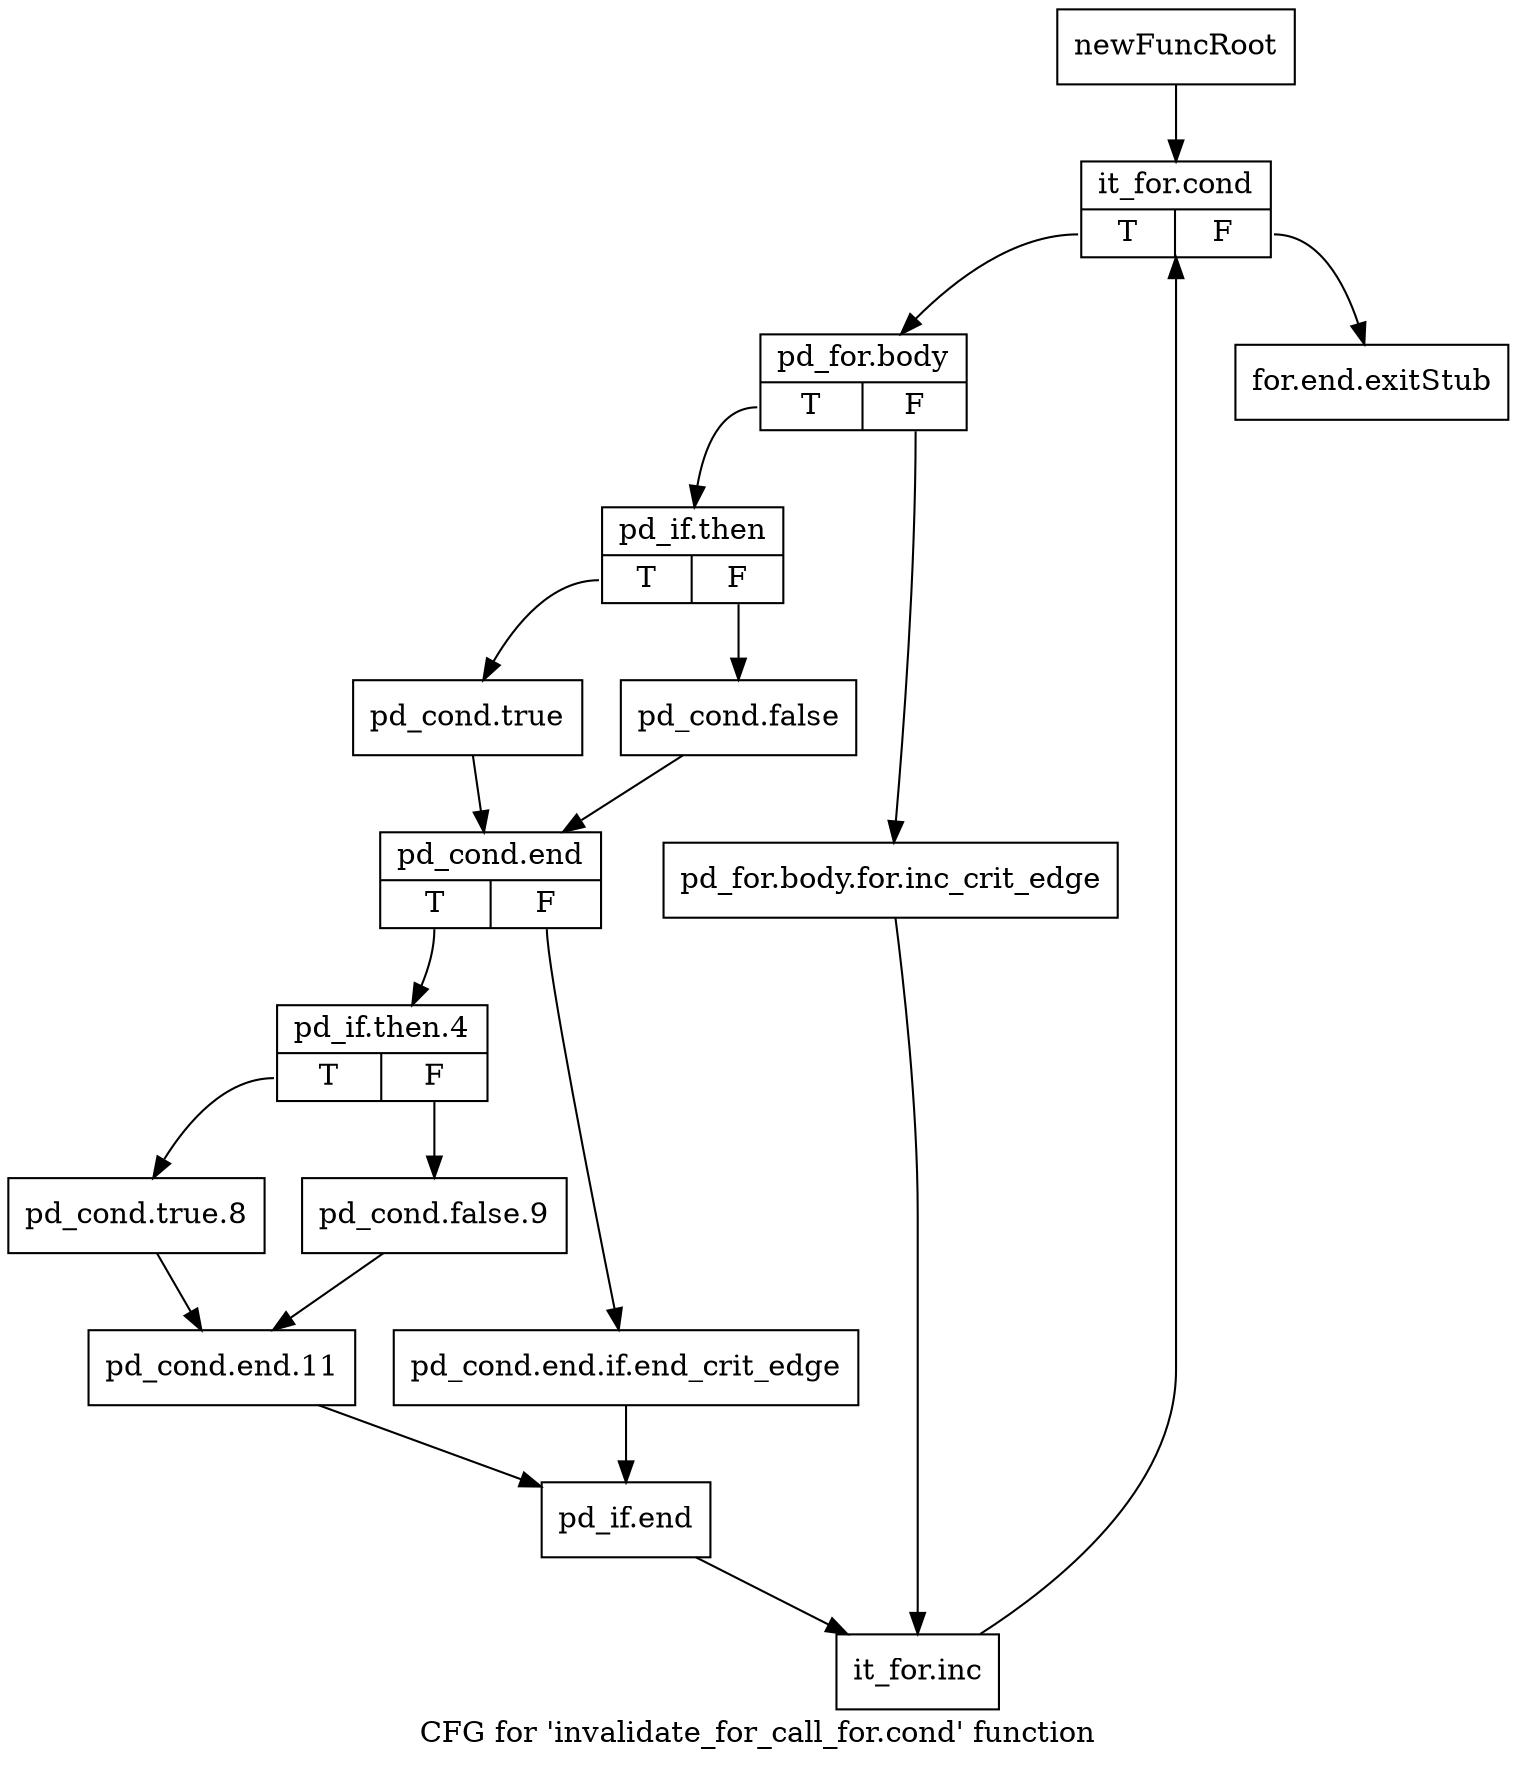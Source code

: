 digraph "CFG for 'invalidate_for_call_for.cond' function" {
	label="CFG for 'invalidate_for_call_for.cond' function";

	Node0xa9b01e0 [shape=record,label="{newFuncRoot}"];
	Node0xa9b01e0 -> Node0xa9b6d80;
	Node0xa9b6d30 [shape=record,label="{for.end.exitStub}"];
	Node0xa9b6d80 [shape=record,label="{it_for.cond|{<s0>T|<s1>F}}"];
	Node0xa9b6d80:s0 -> Node0xa9b6dd0;
	Node0xa9b6d80:s1 -> Node0xa9b6d30;
	Node0xa9b6dd0 [shape=record,label="{pd_for.body|{<s0>T|<s1>F}}"];
	Node0xa9b6dd0:s0 -> Node0xa9b6e70;
	Node0xa9b6dd0:s1 -> Node0xa9b6e20;
	Node0xa9b6e20 [shape=record,label="{pd_for.body.for.inc_crit_edge}"];
	Node0xa9b6e20 -> Node0xa9b8230;
	Node0xa9b6e70 [shape=record,label="{pd_if.then|{<s0>T|<s1>F}}"];
	Node0xa9b6e70:s0 -> Node0xa9b7fb0;
	Node0xa9b6e70:s1 -> Node0xa9b7f60;
	Node0xa9b7f60 [shape=record,label="{pd_cond.false}"];
	Node0xa9b7f60 -> Node0xa9b8000;
	Node0xa9b7fb0 [shape=record,label="{pd_cond.true}"];
	Node0xa9b7fb0 -> Node0xa9b8000;
	Node0xa9b8000 [shape=record,label="{pd_cond.end|{<s0>T|<s1>F}}"];
	Node0xa9b8000:s0 -> Node0xa9b80a0;
	Node0xa9b8000:s1 -> Node0xa9b8050;
	Node0xa9b8050 [shape=record,label="{pd_cond.end.if.end_crit_edge}"];
	Node0xa9b8050 -> Node0xa9b81e0;
	Node0xa9b80a0 [shape=record,label="{pd_if.then.4|{<s0>T|<s1>F}}"];
	Node0xa9b80a0:s0 -> Node0xa9b8140;
	Node0xa9b80a0:s1 -> Node0xa9b80f0;
	Node0xa9b80f0 [shape=record,label="{pd_cond.false.9}"];
	Node0xa9b80f0 -> Node0xa9b8190;
	Node0xa9b8140 [shape=record,label="{pd_cond.true.8}"];
	Node0xa9b8140 -> Node0xa9b8190;
	Node0xa9b8190 [shape=record,label="{pd_cond.end.11}"];
	Node0xa9b8190 -> Node0xa9b81e0;
	Node0xa9b81e0 [shape=record,label="{pd_if.end}"];
	Node0xa9b81e0 -> Node0xa9b8230;
	Node0xa9b8230 [shape=record,label="{it_for.inc}"];
	Node0xa9b8230 -> Node0xa9b6d80;
}
